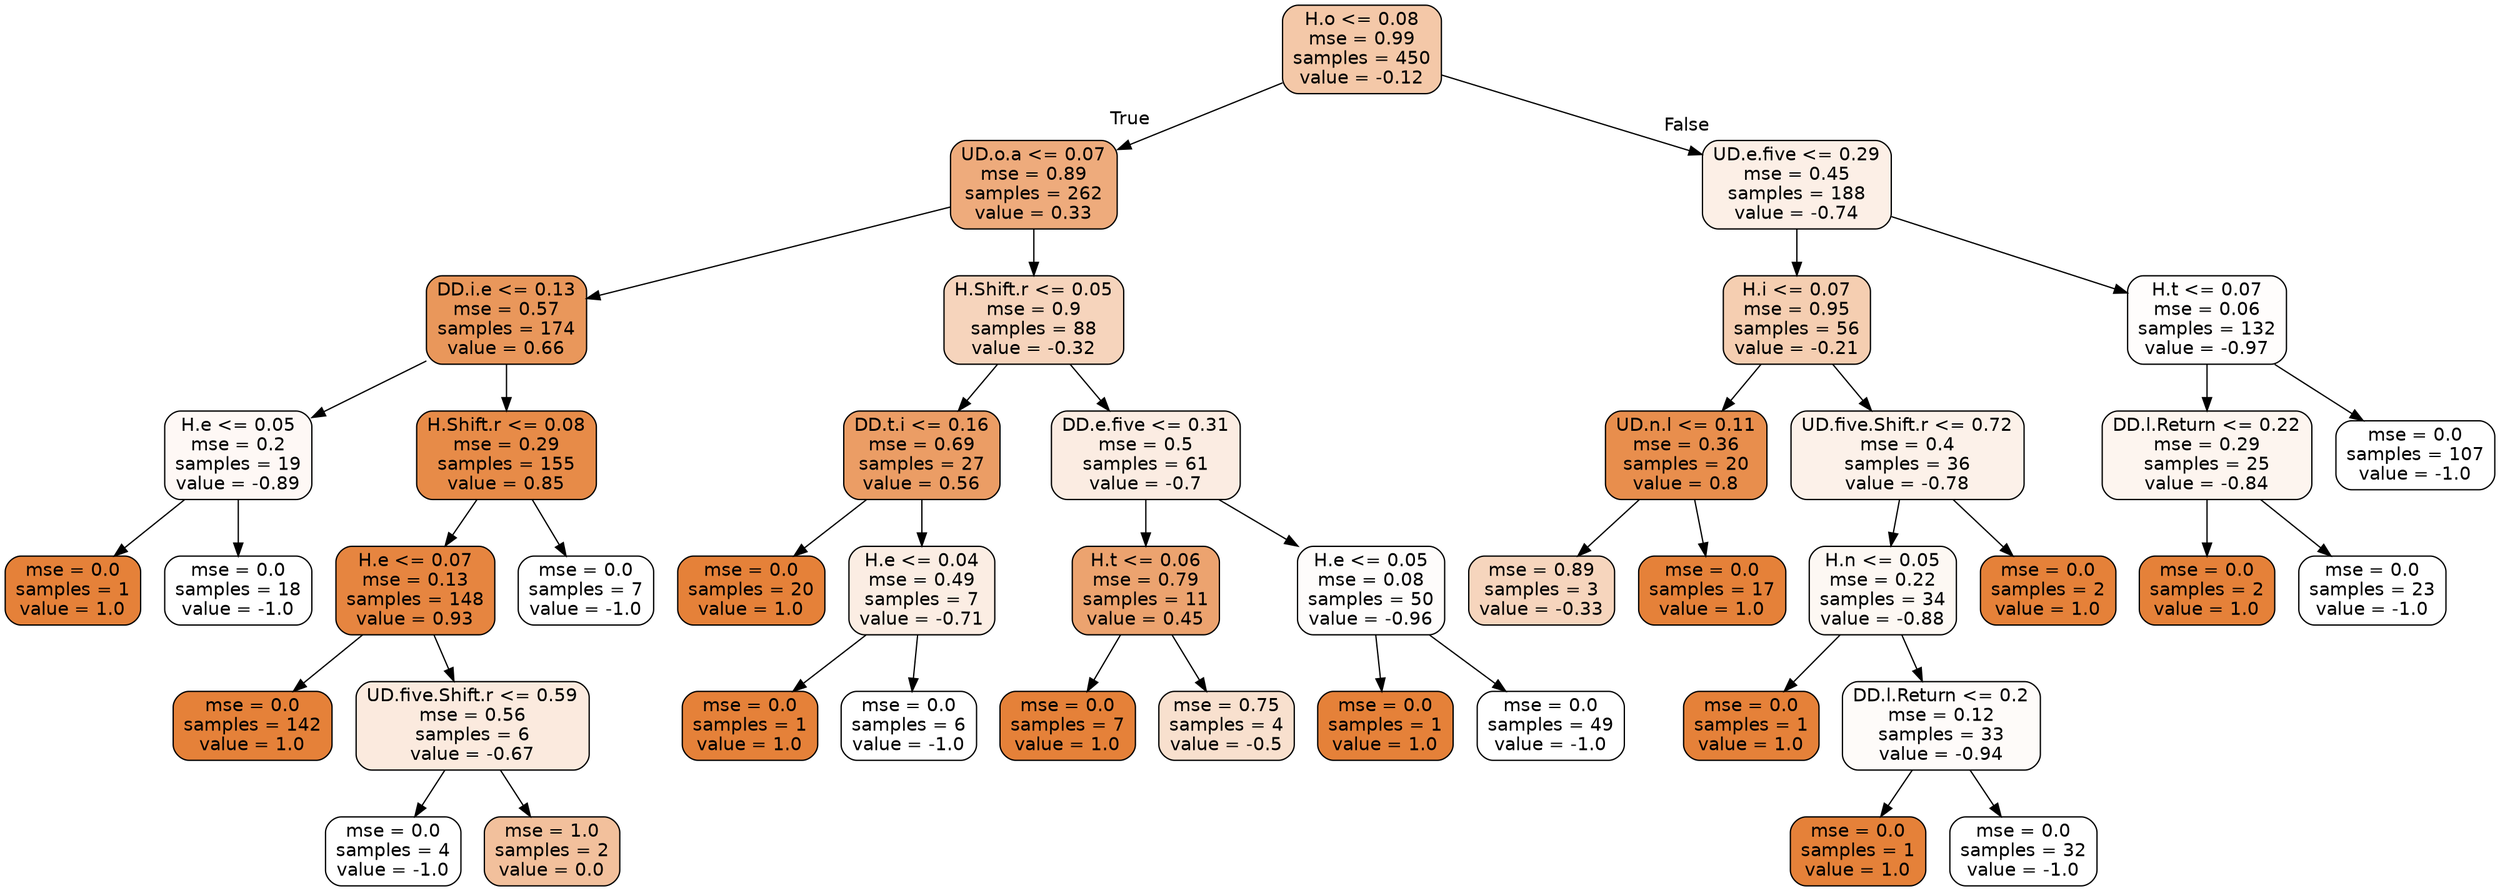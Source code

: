 digraph Tree {
node [shape=box, style="filled, rounded", color="black", fontname=helvetica] ;
edge [fontname=helvetica] ;
0 [label="H.o <= 0.08\nmse = 0.99\nsamples = 450\nvalue = -0.12", fillcolor="#f4c8a8"] ;
1 [label="UD.o.a <= 0.07\nmse = 0.89\nsamples = 262\nvalue = 0.33", fillcolor="#eeab7c"] ;
0 -> 1 [labeldistance=2.5, labelangle=45, headlabel="True"] ;
2 [label="DD.i.e <= 0.13\nmse = 0.57\nsamples = 174\nvalue = 0.66", fillcolor="#e9975b"] ;
1 -> 2 ;
3 [label="H.e <= 0.05\nmse = 0.2\nsamples = 19\nvalue = -0.89", fillcolor="#fef8f5"] ;
2 -> 3 ;
4 [label="mse = 0.0\nsamples = 1\nvalue = 1.0", fillcolor="#e58139"] ;
3 -> 4 ;
5 [label="mse = 0.0\nsamples = 18\nvalue = -1.0", fillcolor="#ffffff"] ;
3 -> 5 ;
6 [label="H.Shift.r <= 0.08\nmse = 0.29\nsamples = 155\nvalue = 0.85", fillcolor="#e78b48"] ;
2 -> 6 ;
7 [label="H.e <= 0.07\nmse = 0.13\nsamples = 148\nvalue = 0.93", fillcolor="#e68540"] ;
6 -> 7 ;
8 [label="mse = 0.0\nsamples = 142\nvalue = 1.0", fillcolor="#e58139"] ;
7 -> 8 ;
9 [label="UD.five.Shift.r <= 0.59\nmse = 0.56\nsamples = 6\nvalue = -0.67", fillcolor="#fbeade"] ;
7 -> 9 ;
10 [label="mse = 0.0\nsamples = 4\nvalue = -1.0", fillcolor="#ffffff"] ;
9 -> 10 ;
11 [label="mse = 1.0\nsamples = 2\nvalue = 0.0", fillcolor="#f2c09c"] ;
9 -> 11 ;
12 [label="mse = 0.0\nsamples = 7\nvalue = -1.0", fillcolor="#ffffff"] ;
6 -> 12 ;
13 [label="H.Shift.r <= 0.05\nmse = 0.9\nsamples = 88\nvalue = -0.32", fillcolor="#f6d4bc"] ;
1 -> 13 ;
14 [label="DD.t.i <= 0.16\nmse = 0.69\nsamples = 27\nvalue = 0.56", fillcolor="#eb9d65"] ;
13 -> 14 ;
15 [label="mse = 0.0\nsamples = 20\nvalue = 1.0", fillcolor="#e58139"] ;
14 -> 15 ;
16 [label="H.e <= 0.04\nmse = 0.49\nsamples = 7\nvalue = -0.71", fillcolor="#fbede3"] ;
14 -> 16 ;
17 [label="mse = 0.0\nsamples = 1\nvalue = 1.0", fillcolor="#e58139"] ;
16 -> 17 ;
18 [label="mse = 0.0\nsamples = 6\nvalue = -1.0", fillcolor="#ffffff"] ;
16 -> 18 ;
19 [label="DD.e.five <= 0.31\nmse = 0.5\nsamples = 61\nvalue = -0.7", fillcolor="#fbece2"] ;
13 -> 19 ;
20 [label="H.t <= 0.06\nmse = 0.79\nsamples = 11\nvalue = 0.45", fillcolor="#eca36f"] ;
19 -> 20 ;
21 [label="mse = 0.0\nsamples = 7\nvalue = 1.0", fillcolor="#e58139"] ;
20 -> 21 ;
22 [label="mse = 0.75\nsamples = 4\nvalue = -0.5", fillcolor="#f8e0ce"] ;
20 -> 22 ;
23 [label="H.e <= 0.05\nmse = 0.08\nsamples = 50\nvalue = -0.96", fillcolor="#fefcfb"] ;
19 -> 23 ;
24 [label="mse = 0.0\nsamples = 1\nvalue = 1.0", fillcolor="#e58139"] ;
23 -> 24 ;
25 [label="mse = 0.0\nsamples = 49\nvalue = -1.0", fillcolor="#ffffff"] ;
23 -> 25 ;
26 [label="UD.e.five <= 0.29\nmse = 0.45\nsamples = 188\nvalue = -0.74", fillcolor="#fcefe6"] ;
0 -> 26 [labeldistance=2.5, labelangle=-45, headlabel="False"] ;
27 [label="H.i <= 0.07\nmse = 0.95\nsamples = 56\nvalue = -0.21", fillcolor="#f5ceb1"] ;
26 -> 27 ;
28 [label="UD.n.l <= 0.11\nmse = 0.36\nsamples = 20\nvalue = 0.8", fillcolor="#e88e4d"] ;
27 -> 28 ;
29 [label="mse = 0.89\nsamples = 3\nvalue = -0.33", fillcolor="#f6d5bd"] ;
28 -> 29 ;
30 [label="mse = 0.0\nsamples = 17\nvalue = 1.0", fillcolor="#e58139"] ;
28 -> 30 ;
31 [label="UD.five.Shift.r <= 0.72\nmse = 0.4\nsamples = 36\nvalue = -0.78", fillcolor="#fcf1e9"] ;
27 -> 31 ;
32 [label="H.n <= 0.05\nmse = 0.22\nsamples = 34\nvalue = -0.88", fillcolor="#fdf8f3"] ;
31 -> 32 ;
33 [label="mse = 0.0\nsamples = 1\nvalue = 1.0", fillcolor="#e58139"] ;
32 -> 33 ;
34 [label="DD.l.Return <= 0.2\nmse = 0.12\nsamples = 33\nvalue = -0.94", fillcolor="#fefbf9"] ;
32 -> 34 ;
35 [label="mse = 0.0\nsamples = 1\nvalue = 1.0", fillcolor="#e58139"] ;
34 -> 35 ;
36 [label="mse = 0.0\nsamples = 32\nvalue = -1.0", fillcolor="#ffffff"] ;
34 -> 36 ;
37 [label="mse = 0.0\nsamples = 2\nvalue = 1.0", fillcolor="#e58139"] ;
31 -> 37 ;
38 [label="H.t <= 0.07\nmse = 0.06\nsamples = 132\nvalue = -0.97", fillcolor="#fffdfc"] ;
26 -> 38 ;
39 [label="DD.l.Return <= 0.22\nmse = 0.29\nsamples = 25\nvalue = -0.84", fillcolor="#fdf5ef"] ;
38 -> 39 ;
40 [label="mse = 0.0\nsamples = 2\nvalue = 1.0", fillcolor="#e58139"] ;
39 -> 40 ;
41 [label="mse = 0.0\nsamples = 23\nvalue = -1.0", fillcolor="#ffffff"] ;
39 -> 41 ;
42 [label="mse = 0.0\nsamples = 107\nvalue = -1.0", fillcolor="#ffffff"] ;
38 -> 42 ;
}